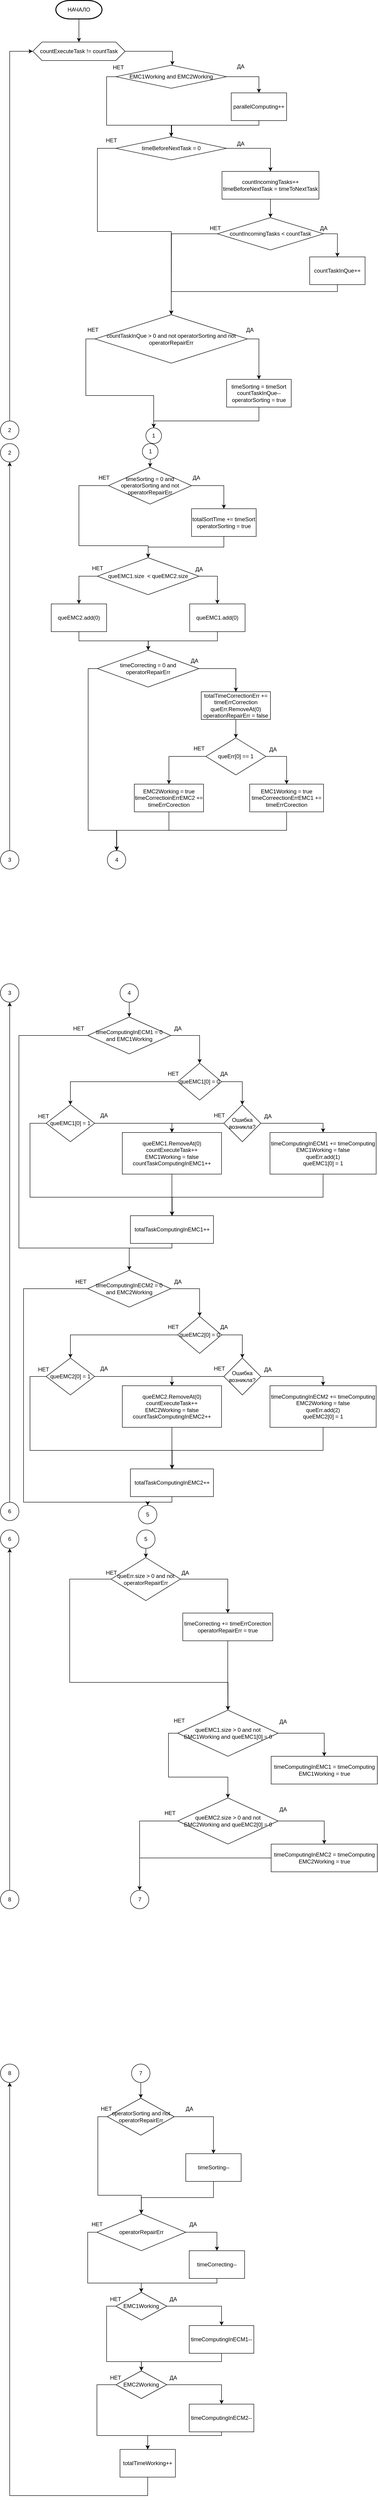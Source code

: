 <mxfile version="21.2.9" type="device">
  <diagram name="Страница 1" id="YZCkm-PhczQphpjOXXyh">
    <mxGraphModel dx="1290" dy="587" grid="1" gridSize="10" guides="1" tooltips="1" connect="1" arrows="1" fold="1" page="1" pageScale="1" pageWidth="827" pageHeight="1169" math="0" shadow="0">
      <root>
        <mxCell id="0" />
        <mxCell id="1" parent="0" />
        <mxCell id="Jdk2kUfR3py_ynIxeqgy-2" style="edgeStyle=orthogonalEdgeStyle;rounded=0;orthogonalLoop=1;jettySize=auto;html=1;" edge="1" parent="1" source="uMIG1rG6O26dob8k_fBw-3" target="Jdk2kUfR3py_ynIxeqgy-1">
          <mxGeometry relative="1" as="geometry" />
        </mxCell>
        <mxCell id="uMIG1rG6O26dob8k_fBw-3" value="НАЧАЛО" style="strokeWidth=2;html=1;shape=mxgraph.flowchart.terminator;whiteSpace=wrap;" parent="1" vertex="1">
          <mxGeometry x="120" y="210" width="100" height="40" as="geometry" />
        </mxCell>
        <mxCell id="Jdk2kUfR3py_ynIxeqgy-5" style="edgeStyle=orthogonalEdgeStyle;rounded=0;orthogonalLoop=1;jettySize=auto;html=1;" edge="1" parent="1" source="Jdk2kUfR3py_ynIxeqgy-1">
          <mxGeometry relative="1" as="geometry">
            <mxPoint x="372.286" y="350" as="targetPoint" />
          </mxGeometry>
        </mxCell>
        <mxCell id="Jdk2kUfR3py_ynIxeqgy-1" value="countExecuteTask != countTask" style="shape=hexagon;perimeter=hexagonPerimeter2;whiteSpace=wrap;html=1;fixedSize=1;" vertex="1" parent="1">
          <mxGeometry x="70" y="300" width="200" height="40" as="geometry" />
        </mxCell>
        <mxCell id="Jdk2kUfR3py_ynIxeqgy-7" style="edgeStyle=orthogonalEdgeStyle;rounded=0;orthogonalLoop=1;jettySize=auto;html=1;entryX=0.5;entryY=0;entryDx=0;entryDy=0;" edge="1" parent="1" source="Jdk2kUfR3py_ynIxeqgy-3" target="Jdk2kUfR3py_ynIxeqgy-6">
          <mxGeometry relative="1" as="geometry" />
        </mxCell>
        <mxCell id="Jdk2kUfR3py_ynIxeqgy-12" style="edgeStyle=orthogonalEdgeStyle;rounded=0;orthogonalLoop=1;jettySize=auto;html=1;exitX=0;exitY=0.5;exitDx=0;exitDy=0;endArrow=none;endFill=0;" edge="1" parent="1" source="Jdk2kUfR3py_ynIxeqgy-3">
          <mxGeometry relative="1" as="geometry">
            <mxPoint x="370" y="500" as="targetPoint" />
            <Array as="points">
              <mxPoint x="230" y="375" />
              <mxPoint x="230" y="480" />
              <mxPoint x="371" y="480" />
              <mxPoint x="371" y="500" />
            </Array>
          </mxGeometry>
        </mxCell>
        <mxCell id="Jdk2kUfR3py_ynIxeqgy-3" value="EMC1Working and EMC2Working" style="rhombus;whiteSpace=wrap;html=1;" vertex="1" parent="1">
          <mxGeometry x="250" y="350" width="240" height="50" as="geometry" />
        </mxCell>
        <mxCell id="Jdk2kUfR3py_ynIxeqgy-11" style="edgeStyle=orthogonalEdgeStyle;rounded=0;orthogonalLoop=1;jettySize=auto;html=1;entryX=0.5;entryY=0;entryDx=0;entryDy=0;exitX=0.5;exitY=1;exitDx=0;exitDy=0;" edge="1" parent="1" source="Jdk2kUfR3py_ynIxeqgy-6" target="Jdk2kUfR3py_ynIxeqgy-10">
          <mxGeometry relative="1" as="geometry">
            <Array as="points">
              <mxPoint x="560" y="480" />
              <mxPoint x="370" y="480" />
            </Array>
          </mxGeometry>
        </mxCell>
        <mxCell id="Jdk2kUfR3py_ynIxeqgy-6" value="parallelComputing++" style="rounded=1;whiteSpace=wrap;html=1;" vertex="1" parent="1">
          <mxGeometry x="500" y="410" width="120" height="60" as="geometry" />
        </mxCell>
        <mxCell id="Jdk2kUfR3py_ynIxeqgy-22" style="edgeStyle=orthogonalEdgeStyle;rounded=0;orthogonalLoop=1;jettySize=auto;html=1;exitX=1;exitY=0.5;exitDx=0;exitDy=0;" edge="1" parent="1" source="Jdk2kUfR3py_ynIxeqgy-8" target="Jdk2kUfR3py_ynIxeqgy-21">
          <mxGeometry relative="1" as="geometry" />
        </mxCell>
        <mxCell id="Jdk2kUfR3py_ynIxeqgy-25" style="edgeStyle=orthogonalEdgeStyle;rounded=0;orthogonalLoop=1;jettySize=auto;html=1;exitX=0;exitY=0.5;exitDx=0;exitDy=0;" edge="1" parent="1" source="Jdk2kUfR3py_ynIxeqgy-8">
          <mxGeometry relative="1" as="geometry">
            <mxPoint x="370" y="890" as="targetPoint" />
          </mxGeometry>
        </mxCell>
        <mxCell id="Jdk2kUfR3py_ynIxeqgy-8" value="countIncomingTasks &amp;lt; countTask" style="rhombus;whiteSpace=wrap;html=1;" vertex="1" parent="1">
          <mxGeometry x="470" y="680" width="230" height="70" as="geometry" />
        </mxCell>
        <mxCell id="Jdk2kUfR3py_ynIxeqgy-13" style="edgeStyle=orthogonalEdgeStyle;rounded=0;orthogonalLoop=1;jettySize=auto;html=1;entryX=0.5;entryY=0;entryDx=0;entryDy=0;exitX=1;exitY=0.5;exitDx=0;exitDy=0;" edge="1" parent="1" source="Jdk2kUfR3py_ynIxeqgy-10" target="Jdk2kUfR3py_ynIxeqgy-16">
          <mxGeometry relative="1" as="geometry">
            <mxPoint x="540" y="580.0" as="targetPoint" />
          </mxGeometry>
        </mxCell>
        <mxCell id="Jdk2kUfR3py_ynIxeqgy-26" style="edgeStyle=orthogonalEdgeStyle;rounded=0;orthogonalLoop=1;jettySize=auto;html=1;exitX=0;exitY=0.5;exitDx=0;exitDy=0;entryX=0.5;entryY=0;entryDx=0;entryDy=0;" edge="1" parent="1" source="Jdk2kUfR3py_ynIxeqgy-10" target="Jdk2kUfR3py_ynIxeqgy-23">
          <mxGeometry relative="1" as="geometry">
            <mxPoint x="220" y="880" as="targetPoint" />
            <Array as="points">
              <mxPoint x="210" y="530" />
              <mxPoint x="210" y="710" />
              <mxPoint x="370" y="710" />
            </Array>
          </mxGeometry>
        </mxCell>
        <mxCell id="Jdk2kUfR3py_ynIxeqgy-10" value="timeBeforeNextTask = 0" style="rhombus;whiteSpace=wrap;html=1;" vertex="1" parent="1">
          <mxGeometry x="250" y="505" width="240" height="50" as="geometry" />
        </mxCell>
        <mxCell id="Jdk2kUfR3py_ynIxeqgy-15" value="parallelComputing++" style="rounded=0;whiteSpace=wrap;html=1;" vertex="1" parent="1">
          <mxGeometry x="500" y="410" width="120" height="60" as="geometry" />
        </mxCell>
        <mxCell id="Jdk2kUfR3py_ynIxeqgy-20" style="edgeStyle=orthogonalEdgeStyle;rounded=0;orthogonalLoop=1;jettySize=auto;html=1;entryX=0.5;entryY=0;entryDx=0;entryDy=0;" edge="1" parent="1" source="Jdk2kUfR3py_ynIxeqgy-16" target="Jdk2kUfR3py_ynIxeqgy-8">
          <mxGeometry relative="1" as="geometry" />
        </mxCell>
        <mxCell id="Jdk2kUfR3py_ynIxeqgy-16" value="countIncomingTasks++&lt;br&gt;timeBeforeNextTask = timeToNextTask" style="rounded=0;whiteSpace=wrap;html=1;" vertex="1" parent="1">
          <mxGeometry x="480" y="580" width="210" height="60" as="geometry" />
        </mxCell>
        <mxCell id="Jdk2kUfR3py_ynIxeqgy-17" value="ДА" style="text;html=1;align=center;verticalAlign=middle;resizable=0;points=[];autosize=1;strokeColor=none;fillColor=none;" vertex="1" parent="1">
          <mxGeometry x="500" y="338" width="40" height="30" as="geometry" />
        </mxCell>
        <mxCell id="Jdk2kUfR3py_ynIxeqgy-18" value="НЕТ" style="text;html=1;align=center;verticalAlign=middle;resizable=0;points=[];autosize=1;strokeColor=none;fillColor=none;" vertex="1" parent="1">
          <mxGeometry x="230" y="340" width="50" height="30" as="geometry" />
        </mxCell>
        <mxCell id="Jdk2kUfR3py_ynIxeqgy-19" value="ДА" style="text;html=1;align=center;verticalAlign=middle;resizable=0;points=[];autosize=1;strokeColor=none;fillColor=none;" vertex="1" parent="1">
          <mxGeometry x="500" y="505" width="40" height="30" as="geometry" />
        </mxCell>
        <mxCell id="Jdk2kUfR3py_ynIxeqgy-24" style="edgeStyle=orthogonalEdgeStyle;rounded=0;orthogonalLoop=1;jettySize=auto;html=1;entryX=0.5;entryY=0;entryDx=0;entryDy=0;exitX=0.5;exitY=1;exitDx=0;exitDy=0;" edge="1" parent="1" source="Jdk2kUfR3py_ynIxeqgy-21" target="Jdk2kUfR3py_ynIxeqgy-23">
          <mxGeometry relative="1" as="geometry">
            <Array as="points">
              <mxPoint x="730" y="840" />
              <mxPoint x="370" y="840" />
            </Array>
          </mxGeometry>
        </mxCell>
        <mxCell id="Jdk2kUfR3py_ynIxeqgy-21" value="countTaskInQue++" style="rounded=0;whiteSpace=wrap;html=1;" vertex="1" parent="1">
          <mxGeometry x="670" y="765" width="120" height="60" as="geometry" />
        </mxCell>
        <mxCell id="Jdk2kUfR3py_ynIxeqgy-31" style="edgeStyle=orthogonalEdgeStyle;rounded=0;orthogonalLoop=1;jettySize=auto;html=1;exitX=1;exitY=0.5;exitDx=0;exitDy=0;entryX=0.5;entryY=0;entryDx=0;entryDy=0;" edge="1" parent="1" source="Jdk2kUfR3py_ynIxeqgy-23" target="Jdk2kUfR3py_ynIxeqgy-30">
          <mxGeometry relative="1" as="geometry" />
        </mxCell>
        <mxCell id="Jdk2kUfR3py_ynIxeqgy-36" style="edgeStyle=orthogonalEdgeStyle;rounded=0;orthogonalLoop=1;jettySize=auto;html=1;exitX=0;exitY=0.5;exitDx=0;exitDy=0;entryX=0.5;entryY=0;entryDx=0;entryDy=0;" edge="1" parent="1" source="Jdk2kUfR3py_ynIxeqgy-23" target="Jdk2kUfR3py_ynIxeqgy-178">
          <mxGeometry relative="1" as="geometry" />
        </mxCell>
        <mxCell id="Jdk2kUfR3py_ynIxeqgy-23" value="&lt;font style=&quot;font-size: 12px;&quot;&gt;countTaskInQue &amp;gt; 0 and not operatorSorting and not operatorRepairErr&lt;/font&gt;" style="rhombus;whiteSpace=wrap;html=1;" vertex="1" parent="1">
          <mxGeometry x="205" y="890" width="330" height="105" as="geometry" />
        </mxCell>
        <mxCell id="Jdk2kUfR3py_ynIxeqgy-27" value="ДА" style="text;html=1;align=center;verticalAlign=middle;resizable=0;points=[];autosize=1;strokeColor=none;fillColor=none;" vertex="1" parent="1">
          <mxGeometry x="680" y="688" width="40" height="30" as="geometry" />
        </mxCell>
        <mxCell id="Jdk2kUfR3py_ynIxeqgy-28" value="НЕТ" style="text;html=1;align=center;verticalAlign=middle;resizable=0;points=[];autosize=1;strokeColor=none;fillColor=none;" vertex="1" parent="1">
          <mxGeometry x="440" y="688" width="50" height="30" as="geometry" />
        </mxCell>
        <mxCell id="Jdk2kUfR3py_ynIxeqgy-29" value="НЕТ" style="text;html=1;align=center;verticalAlign=middle;resizable=0;points=[];autosize=1;strokeColor=none;fillColor=none;" vertex="1" parent="1">
          <mxGeometry x="215" y="498" width="50" height="30" as="geometry" />
        </mxCell>
        <mxCell id="Jdk2kUfR3py_ynIxeqgy-35" style="edgeStyle=orthogonalEdgeStyle;rounded=0;orthogonalLoop=1;jettySize=auto;html=1;exitX=0.5;exitY=1;exitDx=0;exitDy=0;entryX=0.5;entryY=0;entryDx=0;entryDy=0;" edge="1" parent="1" source="Jdk2kUfR3py_ynIxeqgy-30" target="Jdk2kUfR3py_ynIxeqgy-178">
          <mxGeometry relative="1" as="geometry">
            <Array as="points">
              <mxPoint x="560" y="1120" />
              <mxPoint x="332" y="1120" />
            </Array>
          </mxGeometry>
        </mxCell>
        <mxCell id="Jdk2kUfR3py_ynIxeqgy-30" value="timeSorting = timeSort&lt;br&gt;countTaskInQue--&lt;br&gt;operatorSorting = true" style="rounded=0;whiteSpace=wrap;html=1;" vertex="1" parent="1">
          <mxGeometry x="490" y="1030" width="140" height="60" as="geometry" />
        </mxCell>
        <mxCell id="Jdk2kUfR3py_ynIxeqgy-32" value="ДА" style="text;html=1;align=center;verticalAlign=middle;resizable=0;points=[];autosize=1;strokeColor=none;fillColor=none;" vertex="1" parent="1">
          <mxGeometry x="520" y="908" width="40" height="30" as="geometry" />
        </mxCell>
        <mxCell id="Jdk2kUfR3py_ynIxeqgy-33" value="НЕТ" style="text;html=1;align=center;verticalAlign=middle;resizable=0;points=[];autosize=1;strokeColor=none;fillColor=none;" vertex="1" parent="1">
          <mxGeometry x="175" y="908" width="50" height="30" as="geometry" />
        </mxCell>
        <mxCell id="Jdk2kUfR3py_ynIxeqgy-38" style="edgeStyle=orthogonalEdgeStyle;rounded=0;orthogonalLoop=1;jettySize=auto;html=1;exitX=1;exitY=0.5;exitDx=0;exitDy=0;" edge="1" parent="1" source="Jdk2kUfR3py_ynIxeqgy-34" target="Jdk2kUfR3py_ynIxeqgy-37">
          <mxGeometry relative="1" as="geometry" />
        </mxCell>
        <mxCell id="Jdk2kUfR3py_ynIxeqgy-41" style="edgeStyle=orthogonalEdgeStyle;rounded=0;orthogonalLoop=1;jettySize=auto;html=1;exitX=0;exitY=0.5;exitDx=0;exitDy=0;entryX=0.5;entryY=0;entryDx=0;entryDy=0;" edge="1" parent="1" source="Jdk2kUfR3py_ynIxeqgy-34" target="Jdk2kUfR3py_ynIxeqgy-39">
          <mxGeometry relative="1" as="geometry">
            <Array as="points">
              <mxPoint x="170" y="1260" />
              <mxPoint x="170" y="1390" />
              <mxPoint x="320" y="1390" />
            </Array>
          </mxGeometry>
        </mxCell>
        <mxCell id="Jdk2kUfR3py_ynIxeqgy-34" value="timeSorting = 0 and operatorSorting and not operatorRepairErr" style="rhombus;whiteSpace=wrap;html=1;" vertex="1" parent="1">
          <mxGeometry x="234" y="1220" width="180" height="80" as="geometry" />
        </mxCell>
        <mxCell id="Jdk2kUfR3py_ynIxeqgy-40" style="edgeStyle=orthogonalEdgeStyle;rounded=0;orthogonalLoop=1;jettySize=auto;html=1;" edge="1" parent="1" source="Jdk2kUfR3py_ynIxeqgy-37" target="Jdk2kUfR3py_ynIxeqgy-39">
          <mxGeometry relative="1" as="geometry" />
        </mxCell>
        <mxCell id="Jdk2kUfR3py_ynIxeqgy-37" value="totalSortTime += timeSort&lt;br&gt;operatorSorting = true" style="rounded=0;whiteSpace=wrap;html=1;" vertex="1" parent="1">
          <mxGeometry x="414" y="1310" width="140" height="60" as="geometry" />
        </mxCell>
        <mxCell id="Jdk2kUfR3py_ynIxeqgy-46" style="edgeStyle=orthogonalEdgeStyle;rounded=0;orthogonalLoop=1;jettySize=auto;html=1;exitX=0;exitY=0.5;exitDx=0;exitDy=0;entryX=0.5;entryY=0;entryDx=0;entryDy=0;" edge="1" parent="1" source="Jdk2kUfR3py_ynIxeqgy-39" target="Jdk2kUfR3py_ynIxeqgy-45">
          <mxGeometry relative="1" as="geometry" />
        </mxCell>
        <mxCell id="Jdk2kUfR3py_ynIxeqgy-47" style="edgeStyle=orthogonalEdgeStyle;rounded=0;orthogonalLoop=1;jettySize=auto;html=1;exitX=1;exitY=0.5;exitDx=0;exitDy=0;entryX=0.5;entryY=0;entryDx=0;entryDy=0;" edge="1" parent="1" source="Jdk2kUfR3py_ynIxeqgy-39" target="Jdk2kUfR3py_ynIxeqgy-44">
          <mxGeometry relative="1" as="geometry" />
        </mxCell>
        <mxCell id="Jdk2kUfR3py_ynIxeqgy-39" value="queEMC1.size&amp;nbsp; &amp;lt; queEMC2.size" style="rhombus;whiteSpace=wrap;html=1;" vertex="1" parent="1">
          <mxGeometry x="210" y="1416" width="220" height="80" as="geometry" />
        </mxCell>
        <mxCell id="Jdk2kUfR3py_ynIxeqgy-42" value="НЕТ" style="text;html=1;align=center;verticalAlign=middle;resizable=0;points=[];autosize=1;strokeColor=none;fillColor=none;" vertex="1" parent="1">
          <mxGeometry x="199" y="1228" width="50" height="30" as="geometry" />
        </mxCell>
        <mxCell id="Jdk2kUfR3py_ynIxeqgy-43" value="ДА" style="text;html=1;align=center;verticalAlign=middle;resizable=0;points=[];autosize=1;strokeColor=none;fillColor=none;" vertex="1" parent="1">
          <mxGeometry x="404" y="1228" width="40" height="30" as="geometry" />
        </mxCell>
        <mxCell id="Jdk2kUfR3py_ynIxeqgy-51" style="edgeStyle=orthogonalEdgeStyle;rounded=0;orthogonalLoop=1;jettySize=auto;html=1;exitX=0.5;exitY=1;exitDx=0;exitDy=0;entryX=0.5;entryY=0;entryDx=0;entryDy=0;" edge="1" parent="1" source="Jdk2kUfR3py_ynIxeqgy-44" target="Jdk2kUfR3py_ynIxeqgy-50">
          <mxGeometry relative="1" as="geometry" />
        </mxCell>
        <mxCell id="Jdk2kUfR3py_ynIxeqgy-44" value="queEMC1.add(0)" style="rounded=0;whiteSpace=wrap;html=1;" vertex="1" parent="1">
          <mxGeometry x="410" y="1516" width="120" height="60" as="geometry" />
        </mxCell>
        <mxCell id="Jdk2kUfR3py_ynIxeqgy-52" style="edgeStyle=orthogonalEdgeStyle;rounded=0;orthogonalLoop=1;jettySize=auto;html=1;exitX=0.5;exitY=1;exitDx=0;exitDy=0;" edge="1" parent="1" source="Jdk2kUfR3py_ynIxeqgy-45">
          <mxGeometry relative="1" as="geometry">
            <mxPoint x="320" y="1616" as="targetPoint" />
          </mxGeometry>
        </mxCell>
        <mxCell id="Jdk2kUfR3py_ynIxeqgy-45" value="queEMC2.add(0)" style="rounded=0;whiteSpace=wrap;html=1;" vertex="1" parent="1">
          <mxGeometry x="110" y="1516" width="120" height="60" as="geometry" />
        </mxCell>
        <mxCell id="Jdk2kUfR3py_ynIxeqgy-48" value="ДА" style="text;html=1;align=center;verticalAlign=middle;resizable=0;points=[];autosize=1;strokeColor=none;fillColor=none;" vertex="1" parent="1">
          <mxGeometry x="410" y="1426" width="40" height="30" as="geometry" />
        </mxCell>
        <mxCell id="Jdk2kUfR3py_ynIxeqgy-49" value="НЕТ" style="text;html=1;align=center;verticalAlign=middle;resizable=0;points=[];autosize=1;strokeColor=none;fillColor=none;" vertex="1" parent="1">
          <mxGeometry x="185" y="1424" width="50" height="30" as="geometry" />
        </mxCell>
        <mxCell id="Jdk2kUfR3py_ynIxeqgy-54" style="edgeStyle=orthogonalEdgeStyle;rounded=0;orthogonalLoop=1;jettySize=auto;html=1;entryX=0.5;entryY=0;entryDx=0;entryDy=0;" edge="1" parent="1" source="Jdk2kUfR3py_ynIxeqgy-50" target="Jdk2kUfR3py_ynIxeqgy-53">
          <mxGeometry relative="1" as="geometry" />
        </mxCell>
        <mxCell id="Jdk2kUfR3py_ynIxeqgy-66" style="edgeStyle=orthogonalEdgeStyle;rounded=0;orthogonalLoop=1;jettySize=auto;html=1;entryX=0.5;entryY=0;entryDx=0;entryDy=0;exitX=0;exitY=0.5;exitDx=0;exitDy=0;" edge="1" parent="1" source="Jdk2kUfR3py_ynIxeqgy-50" target="Jdk2kUfR3py_ynIxeqgy-192">
          <mxGeometry relative="1" as="geometry">
            <Array as="points">
              <mxPoint x="190" y="1656" />
              <mxPoint x="190" y="2006" />
              <mxPoint x="252" y="2006" />
              <mxPoint x="252" y="2050" />
            </Array>
          </mxGeometry>
        </mxCell>
        <mxCell id="Jdk2kUfR3py_ynIxeqgy-50" value="timeCorrecting = 0 and operatorRepairErr" style="rhombus;whiteSpace=wrap;html=1;" vertex="1" parent="1">
          <mxGeometry x="210" y="1616" width="220" height="80" as="geometry" />
        </mxCell>
        <mxCell id="Jdk2kUfR3py_ynIxeqgy-56" style="edgeStyle=orthogonalEdgeStyle;rounded=0;orthogonalLoop=1;jettySize=auto;html=1;entryX=0.5;entryY=0;entryDx=0;entryDy=0;" edge="1" parent="1" source="Jdk2kUfR3py_ynIxeqgy-53" target="Jdk2kUfR3py_ynIxeqgy-55">
          <mxGeometry relative="1" as="geometry" />
        </mxCell>
        <mxCell id="Jdk2kUfR3py_ynIxeqgy-53" value="totalTimeCorrectionErr += timeErrCorrection&lt;br&gt;queErr.RemoveAt(0)&lt;br&gt;operationRepairErr = false" style="rounded=0;whiteSpace=wrap;html=1;" vertex="1" parent="1">
          <mxGeometry x="435" y="1706" width="150" height="60" as="geometry" />
        </mxCell>
        <mxCell id="Jdk2kUfR3py_ynIxeqgy-58" style="edgeStyle=orthogonalEdgeStyle;rounded=0;orthogonalLoop=1;jettySize=auto;html=1;exitX=1;exitY=0.5;exitDx=0;exitDy=0;entryX=0.5;entryY=0;entryDx=0;entryDy=0;" edge="1" parent="1" source="Jdk2kUfR3py_ynIxeqgy-55" target="Jdk2kUfR3py_ynIxeqgy-57">
          <mxGeometry relative="1" as="geometry" />
        </mxCell>
        <mxCell id="Jdk2kUfR3py_ynIxeqgy-63" style="edgeStyle=orthogonalEdgeStyle;rounded=0;orthogonalLoop=1;jettySize=auto;html=1;entryX=0.5;entryY=0;entryDx=0;entryDy=0;" edge="1" parent="1" source="Jdk2kUfR3py_ynIxeqgy-55" target="Jdk2kUfR3py_ynIxeqgy-62">
          <mxGeometry relative="1" as="geometry" />
        </mxCell>
        <mxCell id="Jdk2kUfR3py_ynIxeqgy-55" value="queErr[0] == 1" style="rhombus;whiteSpace=wrap;html=1;" vertex="1" parent="1">
          <mxGeometry x="445" y="1806" width="130" height="80" as="geometry" />
        </mxCell>
        <mxCell id="Jdk2kUfR3py_ynIxeqgy-69" style="edgeStyle=orthogonalEdgeStyle;rounded=0;orthogonalLoop=1;jettySize=auto;html=1;entryX=0.5;entryY=0;entryDx=0;entryDy=0;" edge="1" parent="1" source="Jdk2kUfR3py_ynIxeqgy-57" target="Jdk2kUfR3py_ynIxeqgy-192">
          <mxGeometry relative="1" as="geometry">
            <Array as="points">
              <mxPoint x="620" y="2006" />
              <mxPoint x="252" y="2006" />
              <mxPoint x="252" y="2050" />
            </Array>
          </mxGeometry>
        </mxCell>
        <mxCell id="Jdk2kUfR3py_ynIxeqgy-57" value="EMC1Working = true&lt;br&gt;timeCorreectionErrEMC1 += timeErrCorection" style="rounded=0;whiteSpace=wrap;html=1;" vertex="1" parent="1">
          <mxGeometry x="540" y="1906" width="160" height="60" as="geometry" />
        </mxCell>
        <mxCell id="Jdk2kUfR3py_ynIxeqgy-59" value="ДА" style="text;html=1;align=center;verticalAlign=middle;resizable=0;points=[];autosize=1;strokeColor=none;fillColor=none;" vertex="1" parent="1">
          <mxGeometry x="400" y="1624" width="40" height="30" as="geometry" />
        </mxCell>
        <mxCell id="Jdk2kUfR3py_ynIxeqgy-61" value="ДА" style="text;html=1;align=center;verticalAlign=middle;resizable=0;points=[];autosize=1;strokeColor=none;fillColor=none;" vertex="1" parent="1">
          <mxGeometry x="570" y="1816" width="40" height="30" as="geometry" />
        </mxCell>
        <mxCell id="Jdk2kUfR3py_ynIxeqgy-68" style="edgeStyle=orthogonalEdgeStyle;rounded=0;orthogonalLoop=1;jettySize=auto;html=1;entryX=0.5;entryY=0;entryDx=0;entryDy=0;" edge="1" parent="1" source="Jdk2kUfR3py_ynIxeqgy-62" target="Jdk2kUfR3py_ynIxeqgy-192">
          <mxGeometry relative="1" as="geometry">
            <Array as="points">
              <mxPoint x="365" y="2006" />
              <mxPoint x="252" y="2006" />
            </Array>
          </mxGeometry>
        </mxCell>
        <mxCell id="Jdk2kUfR3py_ynIxeqgy-62" value="EMC2Working = true&lt;br&gt;timeCorrectioinErrEMC2 += timeErrCorection" style="rounded=0;whiteSpace=wrap;html=1;" vertex="1" parent="1">
          <mxGeometry x="290" y="1906" width="150" height="60" as="geometry" />
        </mxCell>
        <mxCell id="Jdk2kUfR3py_ynIxeqgy-64" value="НЕТ" style="text;html=1;align=center;verticalAlign=middle;resizable=0;points=[];autosize=1;strokeColor=none;fillColor=none;" vertex="1" parent="1">
          <mxGeometry x="405" y="1814" width="50" height="30" as="geometry" />
        </mxCell>
        <mxCell id="Jdk2kUfR3py_ynIxeqgy-72" style="edgeStyle=orthogonalEdgeStyle;rounded=0;orthogonalLoop=1;jettySize=auto;html=1;entryX=0.5;entryY=0;entryDx=0;entryDy=0;" edge="1" parent="1" source="Jdk2kUfR3py_ynIxeqgy-65" target="Jdk2kUfR3py_ynIxeqgy-71">
          <mxGeometry relative="1" as="geometry" />
        </mxCell>
        <mxCell id="Jdk2kUfR3py_ynIxeqgy-120" style="edgeStyle=orthogonalEdgeStyle;rounded=0;orthogonalLoop=1;jettySize=auto;html=1;entryX=0.5;entryY=0;entryDx=0;entryDy=0;" edge="1" parent="1" source="Jdk2kUfR3py_ynIxeqgy-65" target="Jdk2kUfR3py_ynIxeqgy-97">
          <mxGeometry relative="1" as="geometry">
            <mxPoint x="104" y="2990" as="targetPoint" />
            <Array as="points">
              <mxPoint x="40" y="2450" />
              <mxPoint x="40" y="2910" />
              <mxPoint x="279" y="2910" />
            </Array>
          </mxGeometry>
        </mxCell>
        <mxCell id="Jdk2kUfR3py_ynIxeqgy-65" value="timeComputingInECM1 = 0 &lt;br&gt;and EMC1Working" style="rhombus;whiteSpace=wrap;html=1;" vertex="1" parent="1">
          <mxGeometry x="189" y="2410" width="180" height="80" as="geometry" />
        </mxCell>
        <mxCell id="Jdk2kUfR3py_ynIxeqgy-91" style="edgeStyle=orthogonalEdgeStyle;rounded=0;orthogonalLoop=1;jettySize=auto;html=1;entryX=0.5;entryY=0;entryDx=0;entryDy=0;" edge="1" parent="1" source="Jdk2kUfR3py_ynIxeqgy-70" target="Jdk2kUfR3py_ynIxeqgy-90">
          <mxGeometry relative="1" as="geometry">
            <Array as="points">
              <mxPoint x="699" y="2800" />
              <mxPoint x="372" y="2800" />
            </Array>
          </mxGeometry>
        </mxCell>
        <mxCell id="Jdk2kUfR3py_ynIxeqgy-70" value="timeComputingInECM1 += timeComputing&lt;br&gt;EMC1Working = false&lt;br&gt;queErr.add(1)&lt;br&gt;queEMC1[0] = 1" style="rounded=0;whiteSpace=wrap;html=1;" vertex="1" parent="1">
          <mxGeometry x="584" y="2660" width="230" height="90" as="geometry" />
        </mxCell>
        <mxCell id="Jdk2kUfR3py_ynIxeqgy-74" style="edgeStyle=orthogonalEdgeStyle;rounded=0;orthogonalLoop=1;jettySize=auto;html=1;entryX=0.5;entryY=0;entryDx=0;entryDy=0;" edge="1" parent="1" source="Jdk2kUfR3py_ynIxeqgy-71" target="Jdk2kUfR3py_ynIxeqgy-73">
          <mxGeometry relative="1" as="geometry" />
        </mxCell>
        <mxCell id="Jdk2kUfR3py_ynIxeqgy-85" style="edgeStyle=orthogonalEdgeStyle;rounded=0;orthogonalLoop=1;jettySize=auto;html=1;entryX=0.5;entryY=0;entryDx=0;entryDy=0;" edge="1" parent="1" source="Jdk2kUfR3py_ynIxeqgy-71" target="Jdk2kUfR3py_ynIxeqgy-81">
          <mxGeometry relative="1" as="geometry" />
        </mxCell>
        <mxCell id="Jdk2kUfR3py_ynIxeqgy-71" value="queEMC1[0] = 0" style="rhombus;whiteSpace=wrap;html=1;" vertex="1" parent="1">
          <mxGeometry x="384" y="2510" width="95" height="80" as="geometry" />
        </mxCell>
        <mxCell id="Jdk2kUfR3py_ynIxeqgy-77" style="edgeStyle=orthogonalEdgeStyle;rounded=0;orthogonalLoop=1;jettySize=auto;html=1;entryX=0.5;entryY=0;entryDx=0;entryDy=0;" edge="1" parent="1" source="Jdk2kUfR3py_ynIxeqgy-73" target="Jdk2kUfR3py_ynIxeqgy-70">
          <mxGeometry relative="1" as="geometry" />
        </mxCell>
        <mxCell id="Jdk2kUfR3py_ynIxeqgy-80" style="edgeStyle=orthogonalEdgeStyle;rounded=0;orthogonalLoop=1;jettySize=auto;html=1;entryX=0.5;entryY=0;entryDx=0;entryDy=0;" edge="1" parent="1" source="Jdk2kUfR3py_ynIxeqgy-73" target="Jdk2kUfR3py_ynIxeqgy-79">
          <mxGeometry relative="1" as="geometry" />
        </mxCell>
        <mxCell id="Jdk2kUfR3py_ynIxeqgy-73" value="Ошибка возникла?" style="rhombus;whiteSpace=wrap;html=1;" vertex="1" parent="1">
          <mxGeometry x="484" y="2600" width="80" height="80" as="geometry" />
        </mxCell>
        <mxCell id="Jdk2kUfR3py_ynIxeqgy-75" value="ДА" style="text;html=1;align=center;verticalAlign=middle;resizable=0;points=[];autosize=1;strokeColor=none;fillColor=none;" vertex="1" parent="1">
          <mxGeometry x="464" y="2518" width="40" height="30" as="geometry" />
        </mxCell>
        <mxCell id="Jdk2kUfR3py_ynIxeqgy-76" value="ДА" style="text;html=1;align=center;verticalAlign=middle;resizable=0;points=[];autosize=1;strokeColor=none;fillColor=none;" vertex="1" parent="1">
          <mxGeometry x="364" y="2420" width="40" height="30" as="geometry" />
        </mxCell>
        <mxCell id="Jdk2kUfR3py_ynIxeqgy-78" value="ДА" style="text;html=1;align=center;verticalAlign=middle;resizable=0;points=[];autosize=1;strokeColor=none;fillColor=none;" vertex="1" parent="1">
          <mxGeometry x="559" y="2610" width="40" height="30" as="geometry" />
        </mxCell>
        <mxCell id="Jdk2kUfR3py_ynIxeqgy-93" style="edgeStyle=orthogonalEdgeStyle;rounded=0;orthogonalLoop=1;jettySize=auto;html=1;entryX=0.5;entryY=0;entryDx=0;entryDy=0;" edge="1" parent="1" source="Jdk2kUfR3py_ynIxeqgy-79" target="Jdk2kUfR3py_ynIxeqgy-90">
          <mxGeometry relative="1" as="geometry" />
        </mxCell>
        <mxCell id="Jdk2kUfR3py_ynIxeqgy-79" value="queEMC1.RemoveAt(0)&lt;br&gt;countExecuteTask++&lt;br&gt;EMC1Working = false&lt;br&gt;countTaskComputingInEMC1++" style="rounded=0;whiteSpace=wrap;html=1;" vertex="1" parent="1">
          <mxGeometry x="264" y="2660" width="215" height="90" as="geometry" />
        </mxCell>
        <mxCell id="Jdk2kUfR3py_ynIxeqgy-86" style="edgeStyle=orthogonalEdgeStyle;rounded=0;orthogonalLoop=1;jettySize=auto;html=1;entryX=0.5;entryY=0;entryDx=0;entryDy=0;" edge="1" parent="1" source="Jdk2kUfR3py_ynIxeqgy-81" target="Jdk2kUfR3py_ynIxeqgy-79">
          <mxGeometry relative="1" as="geometry" />
        </mxCell>
        <mxCell id="Jdk2kUfR3py_ynIxeqgy-94" style="edgeStyle=orthogonalEdgeStyle;rounded=0;orthogonalLoop=1;jettySize=auto;html=1;" edge="1" parent="1" source="Jdk2kUfR3py_ynIxeqgy-81" target="Jdk2kUfR3py_ynIxeqgy-90">
          <mxGeometry relative="1" as="geometry">
            <Array as="points">
              <mxPoint x="64" y="2640" />
              <mxPoint x="64" y="2800" />
              <mxPoint x="372" y="2800" />
            </Array>
          </mxGeometry>
        </mxCell>
        <mxCell id="Jdk2kUfR3py_ynIxeqgy-81" value="queEMC1[0] = 1" style="rhombus;whiteSpace=wrap;html=1;" vertex="1" parent="1">
          <mxGeometry x="99" y="2600" width="105" height="80" as="geometry" />
        </mxCell>
        <mxCell id="Jdk2kUfR3py_ynIxeqgy-84" value="НЕТ" style="text;html=1;align=center;verticalAlign=middle;resizable=0;points=[];autosize=1;strokeColor=none;fillColor=none;" vertex="1" parent="1">
          <mxGeometry x="144" y="2420" width="50" height="30" as="geometry" />
        </mxCell>
        <mxCell id="Jdk2kUfR3py_ynIxeqgy-87" value="ДА" style="text;html=1;align=center;verticalAlign=middle;resizable=0;points=[];autosize=1;strokeColor=none;fillColor=none;" vertex="1" parent="1">
          <mxGeometry x="204" y="2608" width="40" height="30" as="geometry" />
        </mxCell>
        <mxCell id="Jdk2kUfR3py_ynIxeqgy-88" value="НЕТ" style="text;html=1;align=center;verticalAlign=middle;resizable=0;points=[];autosize=1;strokeColor=none;fillColor=none;" vertex="1" parent="1">
          <mxGeometry x="349" y="2518" width="50" height="30" as="geometry" />
        </mxCell>
        <mxCell id="Jdk2kUfR3py_ynIxeqgy-89" value="НЕТ" style="text;html=1;align=center;verticalAlign=middle;resizable=0;points=[];autosize=1;strokeColor=none;fillColor=none;" vertex="1" parent="1">
          <mxGeometry x="449" y="2608" width="50" height="30" as="geometry" />
        </mxCell>
        <mxCell id="Jdk2kUfR3py_ynIxeqgy-121" style="edgeStyle=orthogonalEdgeStyle;rounded=0;orthogonalLoop=1;jettySize=auto;html=1;entryX=0.5;entryY=0;entryDx=0;entryDy=0;" edge="1" parent="1" source="Jdk2kUfR3py_ynIxeqgy-90" target="Jdk2kUfR3py_ynIxeqgy-97">
          <mxGeometry relative="1" as="geometry">
            <Array as="points">
              <mxPoint x="371" y="2910" />
              <mxPoint x="279" y="2910" />
            </Array>
          </mxGeometry>
        </mxCell>
        <mxCell id="Jdk2kUfR3py_ynIxeqgy-90" value="totalTaskComputingInEMC1++" style="rounded=0;whiteSpace=wrap;html=1;" vertex="1" parent="1">
          <mxGeometry x="281.5" y="2840" width="180" height="60" as="geometry" />
        </mxCell>
        <mxCell id="Jdk2kUfR3py_ynIxeqgy-95" value="НЕТ" style="text;html=1;align=center;verticalAlign=middle;resizable=0;points=[];autosize=1;strokeColor=none;fillColor=none;" vertex="1" parent="1">
          <mxGeometry x="68" y="2610" width="50" height="30" as="geometry" />
        </mxCell>
        <mxCell id="Jdk2kUfR3py_ynIxeqgy-96" style="edgeStyle=orthogonalEdgeStyle;rounded=0;orthogonalLoop=1;jettySize=auto;html=1;entryX=0.5;entryY=0;entryDx=0;entryDy=0;" edge="1" parent="1" source="Jdk2kUfR3py_ynIxeqgy-97" target="Jdk2kUfR3py_ynIxeqgy-102">
          <mxGeometry relative="1" as="geometry" />
        </mxCell>
        <mxCell id="Jdk2kUfR3py_ynIxeqgy-127" style="edgeStyle=orthogonalEdgeStyle;rounded=0;orthogonalLoop=1;jettySize=auto;html=1;exitX=0;exitY=0.5;exitDx=0;exitDy=0;" edge="1" parent="1" source="Jdk2kUfR3py_ynIxeqgy-97" target="Jdk2kUfR3py_ynIxeqgy-196">
          <mxGeometry relative="1" as="geometry">
            <Array as="points">
              <mxPoint x="50" y="2998" />
              <mxPoint x="50" y="3460" />
              <mxPoint x="319" y="3460" />
            </Array>
          </mxGeometry>
        </mxCell>
        <mxCell id="Jdk2kUfR3py_ynIxeqgy-97" value="timeComputingInECM2 = 0 &lt;br&gt;and EMC2Working" style="rhombus;whiteSpace=wrap;html=1;" vertex="1" parent="1">
          <mxGeometry x="189" y="2958" width="180" height="80" as="geometry" />
        </mxCell>
        <mxCell id="Jdk2kUfR3py_ynIxeqgy-98" style="edgeStyle=orthogonalEdgeStyle;rounded=0;orthogonalLoop=1;jettySize=auto;html=1;entryX=0.5;entryY=0;entryDx=0;entryDy=0;" edge="1" parent="1" source="Jdk2kUfR3py_ynIxeqgy-99" target="Jdk2kUfR3py_ynIxeqgy-118">
          <mxGeometry relative="1" as="geometry">
            <Array as="points">
              <mxPoint x="699" y="3348" />
              <mxPoint x="372" y="3348" />
            </Array>
          </mxGeometry>
        </mxCell>
        <mxCell id="Jdk2kUfR3py_ynIxeqgy-99" value="timeComputingInECM2 += timeComputing&lt;br&gt;EMC2Working = false&lt;br&gt;queErr.add(2)&lt;br&gt;queEMC2[0] = 1" style="rounded=0;whiteSpace=wrap;html=1;" vertex="1" parent="1">
          <mxGeometry x="584" y="3208" width="230" height="90" as="geometry" />
        </mxCell>
        <mxCell id="Jdk2kUfR3py_ynIxeqgy-100" style="edgeStyle=orthogonalEdgeStyle;rounded=0;orthogonalLoop=1;jettySize=auto;html=1;entryX=0.5;entryY=0;entryDx=0;entryDy=0;" edge="1" parent="1" source="Jdk2kUfR3py_ynIxeqgy-102" target="Jdk2kUfR3py_ynIxeqgy-105">
          <mxGeometry relative="1" as="geometry" />
        </mxCell>
        <mxCell id="Jdk2kUfR3py_ynIxeqgy-101" style="edgeStyle=orthogonalEdgeStyle;rounded=0;orthogonalLoop=1;jettySize=auto;html=1;entryX=0.5;entryY=0;entryDx=0;entryDy=0;" edge="1" parent="1" source="Jdk2kUfR3py_ynIxeqgy-102" target="Jdk2kUfR3py_ynIxeqgy-113">
          <mxGeometry relative="1" as="geometry" />
        </mxCell>
        <mxCell id="Jdk2kUfR3py_ynIxeqgy-102" value="queEMC2[0] = 0" style="rhombus;whiteSpace=wrap;html=1;" vertex="1" parent="1">
          <mxGeometry x="384" y="3058" width="95" height="80" as="geometry" />
        </mxCell>
        <mxCell id="Jdk2kUfR3py_ynIxeqgy-103" style="edgeStyle=orthogonalEdgeStyle;rounded=0;orthogonalLoop=1;jettySize=auto;html=1;entryX=0.5;entryY=0;entryDx=0;entryDy=0;" edge="1" parent="1" source="Jdk2kUfR3py_ynIxeqgy-105" target="Jdk2kUfR3py_ynIxeqgy-99">
          <mxGeometry relative="1" as="geometry" />
        </mxCell>
        <mxCell id="Jdk2kUfR3py_ynIxeqgy-104" style="edgeStyle=orthogonalEdgeStyle;rounded=0;orthogonalLoop=1;jettySize=auto;html=1;entryX=0.5;entryY=0;entryDx=0;entryDy=0;" edge="1" parent="1" source="Jdk2kUfR3py_ynIxeqgy-105" target="Jdk2kUfR3py_ynIxeqgy-110">
          <mxGeometry relative="1" as="geometry" />
        </mxCell>
        <mxCell id="Jdk2kUfR3py_ynIxeqgy-105" value="Ошибка возникла?" style="rhombus;whiteSpace=wrap;html=1;" vertex="1" parent="1">
          <mxGeometry x="484" y="3148" width="80" height="80" as="geometry" />
        </mxCell>
        <mxCell id="Jdk2kUfR3py_ynIxeqgy-106" value="ДА" style="text;html=1;align=center;verticalAlign=middle;resizable=0;points=[];autosize=1;strokeColor=none;fillColor=none;" vertex="1" parent="1">
          <mxGeometry x="464" y="3066" width="40" height="30" as="geometry" />
        </mxCell>
        <mxCell id="Jdk2kUfR3py_ynIxeqgy-107" value="ДА" style="text;html=1;align=center;verticalAlign=middle;resizable=0;points=[];autosize=1;strokeColor=none;fillColor=none;" vertex="1" parent="1">
          <mxGeometry x="364" y="2968" width="40" height="30" as="geometry" />
        </mxCell>
        <mxCell id="Jdk2kUfR3py_ynIxeqgy-108" value="ДА" style="text;html=1;align=center;verticalAlign=middle;resizable=0;points=[];autosize=1;strokeColor=none;fillColor=none;" vertex="1" parent="1">
          <mxGeometry x="559" y="3158" width="40" height="30" as="geometry" />
        </mxCell>
        <mxCell id="Jdk2kUfR3py_ynIxeqgy-109" style="edgeStyle=orthogonalEdgeStyle;rounded=0;orthogonalLoop=1;jettySize=auto;html=1;entryX=0.5;entryY=0;entryDx=0;entryDy=0;" edge="1" parent="1" source="Jdk2kUfR3py_ynIxeqgy-110" target="Jdk2kUfR3py_ynIxeqgy-118">
          <mxGeometry relative="1" as="geometry" />
        </mxCell>
        <mxCell id="Jdk2kUfR3py_ynIxeqgy-110" value="queEMC2.RemoveAt(0)&lt;br&gt;countExecuteTask++&lt;br&gt;EMC2Working = false&lt;br&gt;countTaskComputingInEMC2++" style="rounded=0;whiteSpace=wrap;html=1;" vertex="1" parent="1">
          <mxGeometry x="264" y="3208" width="215" height="90" as="geometry" />
        </mxCell>
        <mxCell id="Jdk2kUfR3py_ynIxeqgy-111" style="edgeStyle=orthogonalEdgeStyle;rounded=0;orthogonalLoop=1;jettySize=auto;html=1;entryX=0.5;entryY=0;entryDx=0;entryDy=0;" edge="1" parent="1" source="Jdk2kUfR3py_ynIxeqgy-113" target="Jdk2kUfR3py_ynIxeqgy-110">
          <mxGeometry relative="1" as="geometry" />
        </mxCell>
        <mxCell id="Jdk2kUfR3py_ynIxeqgy-112" style="edgeStyle=orthogonalEdgeStyle;rounded=0;orthogonalLoop=1;jettySize=auto;html=1;" edge="1" parent="1" source="Jdk2kUfR3py_ynIxeqgy-113" target="Jdk2kUfR3py_ynIxeqgy-118">
          <mxGeometry relative="1" as="geometry">
            <Array as="points">
              <mxPoint x="64" y="3188" />
              <mxPoint x="64" y="3348" />
              <mxPoint x="372" y="3348" />
            </Array>
          </mxGeometry>
        </mxCell>
        <mxCell id="Jdk2kUfR3py_ynIxeqgy-113" value="queEMC2[0] = 1" style="rhombus;whiteSpace=wrap;html=1;" vertex="1" parent="1">
          <mxGeometry x="99" y="3148" width="105" height="80" as="geometry" />
        </mxCell>
        <mxCell id="Jdk2kUfR3py_ynIxeqgy-114" value="НЕТ" style="text;html=1;align=center;verticalAlign=middle;resizable=0;points=[];autosize=1;strokeColor=none;fillColor=none;" vertex="1" parent="1">
          <mxGeometry x="149" y="2968" width="50" height="30" as="geometry" />
        </mxCell>
        <mxCell id="Jdk2kUfR3py_ynIxeqgy-115" value="ДА" style="text;html=1;align=center;verticalAlign=middle;resizable=0;points=[];autosize=1;strokeColor=none;fillColor=none;" vertex="1" parent="1">
          <mxGeometry x="204" y="3156" width="40" height="30" as="geometry" />
        </mxCell>
        <mxCell id="Jdk2kUfR3py_ynIxeqgy-116" value="НЕТ" style="text;html=1;align=center;verticalAlign=middle;resizable=0;points=[];autosize=1;strokeColor=none;fillColor=none;" vertex="1" parent="1">
          <mxGeometry x="349" y="3066" width="50" height="30" as="geometry" />
        </mxCell>
        <mxCell id="Jdk2kUfR3py_ynIxeqgy-117" value="НЕТ" style="text;html=1;align=center;verticalAlign=middle;resizable=0;points=[];autosize=1;strokeColor=none;fillColor=none;" vertex="1" parent="1">
          <mxGeometry x="449" y="3156" width="50" height="30" as="geometry" />
        </mxCell>
        <mxCell id="Jdk2kUfR3py_ynIxeqgy-118" value="totalTaskComputingInEMC2++" style="rounded=0;whiteSpace=wrap;html=1;" vertex="1" parent="1">
          <mxGeometry x="281.5" y="3388" width="180" height="60" as="geometry" />
        </mxCell>
        <mxCell id="Jdk2kUfR3py_ynIxeqgy-119" value="НЕТ" style="text;html=1;align=center;verticalAlign=middle;resizable=0;points=[];autosize=1;strokeColor=none;fillColor=none;" vertex="1" parent="1">
          <mxGeometry x="68" y="3158" width="50" height="30" as="geometry" />
        </mxCell>
        <mxCell id="Jdk2kUfR3py_ynIxeqgy-124" value="" style="edgeStyle=orthogonalEdgeStyle;rounded=0;orthogonalLoop=1;jettySize=auto;html=1;entryX=0.5;entryY=0;entryDx=0;entryDy=0;" edge="1" parent="1" source="Jdk2kUfR3py_ynIxeqgy-122" target="Jdk2kUfR3py_ynIxeqgy-123">
          <mxGeometry relative="1" as="geometry" />
        </mxCell>
        <mxCell id="Jdk2kUfR3py_ynIxeqgy-133" style="edgeStyle=orthogonalEdgeStyle;rounded=0;orthogonalLoop=1;jettySize=auto;html=1;exitX=0;exitY=0.5;exitDx=0;exitDy=0;" edge="1" parent="1" source="Jdk2kUfR3py_ynIxeqgy-122" target="Jdk2kUfR3py_ynIxeqgy-129">
          <mxGeometry relative="1" as="geometry">
            <Array as="points">
              <mxPoint x="150" y="3627" />
              <mxPoint x="150" y="3850" />
              <mxPoint x="493" y="3850" />
            </Array>
          </mxGeometry>
        </mxCell>
        <mxCell id="Jdk2kUfR3py_ynIxeqgy-122" value="queErr.size &amp;gt; 0 and not operatorRepairErr" style="rhombus;whiteSpace=wrap;html=1;" vertex="1" parent="1">
          <mxGeometry x="240" y="3580" width="150" height="93" as="geometry" />
        </mxCell>
        <mxCell id="Jdk2kUfR3py_ynIxeqgy-134" style="edgeStyle=orthogonalEdgeStyle;rounded=0;orthogonalLoop=1;jettySize=auto;html=1;" edge="1" parent="1" source="Jdk2kUfR3py_ynIxeqgy-123" target="Jdk2kUfR3py_ynIxeqgy-129">
          <mxGeometry relative="1" as="geometry" />
        </mxCell>
        <mxCell id="Jdk2kUfR3py_ynIxeqgy-123" value="timeCorrecting += timeErrCorection&lt;br&gt;operatorRepairErr = true" style="rounded=0;whiteSpace=wrap;html=1;" vertex="1" parent="1">
          <mxGeometry x="395" y="3700" width="195" height="60" as="geometry" />
        </mxCell>
        <mxCell id="Jdk2kUfR3py_ynIxeqgy-125" value="ДА" style="text;html=1;align=center;verticalAlign=middle;resizable=0;points=[];autosize=1;strokeColor=none;fillColor=none;" vertex="1" parent="1">
          <mxGeometry x="380" y="3598" width="40" height="30" as="geometry" />
        </mxCell>
        <mxCell id="Jdk2kUfR3py_ynIxeqgy-131" style="edgeStyle=orthogonalEdgeStyle;rounded=0;orthogonalLoop=1;jettySize=auto;html=1;exitX=1;exitY=0.5;exitDx=0;exitDy=0;entryX=0.5;entryY=0;entryDx=0;entryDy=0;" edge="1" parent="1" source="Jdk2kUfR3py_ynIxeqgy-129" target="Jdk2kUfR3py_ynIxeqgy-130">
          <mxGeometry relative="1" as="geometry" />
        </mxCell>
        <mxCell id="Jdk2kUfR3py_ynIxeqgy-140" style="edgeStyle=orthogonalEdgeStyle;rounded=0;orthogonalLoop=1;jettySize=auto;html=1;entryX=0.5;entryY=0;entryDx=0;entryDy=0;exitX=0;exitY=0.5;exitDx=0;exitDy=0;" edge="1" parent="1" source="Jdk2kUfR3py_ynIxeqgy-129" target="Jdk2kUfR3py_ynIxeqgy-137">
          <mxGeometry relative="1" as="geometry" />
        </mxCell>
        <mxCell id="Jdk2kUfR3py_ynIxeqgy-129" value="queEMC1.size &amp;gt; 0 and not EMC1Working and queEMC1[0] = 0" style="rhombus;whiteSpace=wrap;html=1;" vertex="1" parent="1">
          <mxGeometry x="384" y="3910" width="217.5" height="100" as="geometry" />
        </mxCell>
        <mxCell id="Jdk2kUfR3py_ynIxeqgy-130" value="timeComputingInEMC1 = timeComputing&lt;br&gt;EMC1Working = true" style="rounded=0;whiteSpace=wrap;html=1;" vertex="1" parent="1">
          <mxGeometry x="586.5" y="4010" width="230" height="60" as="geometry" />
        </mxCell>
        <mxCell id="Jdk2kUfR3py_ynIxeqgy-132" value="ДА" style="text;html=1;align=center;verticalAlign=middle;resizable=0;points=[];autosize=1;strokeColor=none;fillColor=none;" vertex="1" parent="1">
          <mxGeometry x="591.5" y="3920" width="40" height="30" as="geometry" />
        </mxCell>
        <mxCell id="Jdk2kUfR3py_ynIxeqgy-135" value="НЕТ" style="text;html=1;align=center;verticalAlign=middle;resizable=0;points=[];autosize=1;strokeColor=none;fillColor=none;" vertex="1" parent="1">
          <mxGeometry x="215" y="3598" width="50" height="30" as="geometry" />
        </mxCell>
        <mxCell id="Jdk2kUfR3py_ynIxeqgy-136" style="edgeStyle=orthogonalEdgeStyle;rounded=0;orthogonalLoop=1;jettySize=auto;html=1;exitX=1;exitY=0.5;exitDx=0;exitDy=0;entryX=0.5;entryY=0;entryDx=0;entryDy=0;" edge="1" parent="1" source="Jdk2kUfR3py_ynIxeqgy-137" target="Jdk2kUfR3py_ynIxeqgy-138">
          <mxGeometry relative="1" as="geometry" />
        </mxCell>
        <mxCell id="Jdk2kUfR3py_ynIxeqgy-211" style="edgeStyle=orthogonalEdgeStyle;rounded=0;orthogonalLoop=1;jettySize=auto;html=1;" edge="1" parent="1" source="Jdk2kUfR3py_ynIxeqgy-137" target="Jdk2kUfR3py_ynIxeqgy-205">
          <mxGeometry relative="1" as="geometry" />
        </mxCell>
        <mxCell id="Jdk2kUfR3py_ynIxeqgy-137" value="queEMC2.size &amp;gt; 0 and not EMC2Working and queEMC2[0] = 0" style="rhombus;whiteSpace=wrap;html=1;" vertex="1" parent="1">
          <mxGeometry x="384" y="4100" width="217.5" height="100" as="geometry" />
        </mxCell>
        <mxCell id="Jdk2kUfR3py_ynIxeqgy-138" value="timeComputingInEMC2 = timeComputing&lt;br&gt;EMC2Working = true" style="rounded=0;whiteSpace=wrap;html=1;" vertex="1" parent="1">
          <mxGeometry x="586.5" y="4200" width="230" height="60" as="geometry" />
        </mxCell>
        <mxCell id="Jdk2kUfR3py_ynIxeqgy-139" value="ДА" style="text;html=1;align=center;verticalAlign=middle;resizable=0;points=[];autosize=1;strokeColor=none;fillColor=none;" vertex="1" parent="1">
          <mxGeometry x="591.5" y="4110" width="40" height="30" as="geometry" />
        </mxCell>
        <mxCell id="Jdk2kUfR3py_ynIxeqgy-141" value="НЕТ" style="text;html=1;align=center;verticalAlign=middle;resizable=0;points=[];autosize=1;strokeColor=none;fillColor=none;" vertex="1" parent="1">
          <mxGeometry x="361.5" y="3918" width="50" height="30" as="geometry" />
        </mxCell>
        <mxCell id="Jdk2kUfR3py_ynIxeqgy-144" style="edgeStyle=orthogonalEdgeStyle;rounded=0;orthogonalLoop=1;jettySize=auto;html=1;" edge="1" parent="1" source="Jdk2kUfR3py_ynIxeqgy-142" target="Jdk2kUfR3py_ynIxeqgy-143">
          <mxGeometry relative="1" as="geometry" />
        </mxCell>
        <mxCell id="Jdk2kUfR3py_ynIxeqgy-155" style="edgeStyle=orthogonalEdgeStyle;rounded=0;orthogonalLoop=1;jettySize=auto;html=1;exitX=0;exitY=0.5;exitDx=0;exitDy=0;" edge="1" parent="1" source="Jdk2kUfR3py_ynIxeqgy-142" target="Jdk2kUfR3py_ynIxeqgy-149">
          <mxGeometry relative="1" as="geometry">
            <Array as="points">
              <mxPoint x="211" y="4790" />
              <mxPoint x="211" y="4960" />
              <mxPoint x="305" y="4960" />
            </Array>
          </mxGeometry>
        </mxCell>
        <mxCell id="Jdk2kUfR3py_ynIxeqgy-142" value="operatorSorting and not operatorRepairErr" style="rhombus;whiteSpace=wrap;html=1;" vertex="1" parent="1">
          <mxGeometry x="231.5" y="4750" width="145" height="80" as="geometry" />
        </mxCell>
        <mxCell id="Jdk2kUfR3py_ynIxeqgy-156" style="edgeStyle=orthogonalEdgeStyle;rounded=0;orthogonalLoop=1;jettySize=auto;html=1;" edge="1" parent="1" source="Jdk2kUfR3py_ynIxeqgy-143" target="Jdk2kUfR3py_ynIxeqgy-149">
          <mxGeometry relative="1" as="geometry" />
        </mxCell>
        <mxCell id="Jdk2kUfR3py_ynIxeqgy-143" value="timeSorting--" style="rounded=0;whiteSpace=wrap;html=1;" vertex="1" parent="1">
          <mxGeometry x="401.5" y="4870" width="120" height="60" as="geometry" />
        </mxCell>
        <mxCell id="Jdk2kUfR3py_ynIxeqgy-145" value="ДА" style="text;html=1;align=center;verticalAlign=middle;resizable=0;points=[];autosize=1;strokeColor=none;fillColor=none;" vertex="1" parent="1">
          <mxGeometry x="389" y="4758" width="40" height="30" as="geometry" />
        </mxCell>
        <mxCell id="Jdk2kUfR3py_ynIxeqgy-148" value="НЕТ" style="text;html=1;align=center;verticalAlign=middle;resizable=0;points=[];autosize=1;strokeColor=none;fillColor=none;" vertex="1" parent="1">
          <mxGeometry x="341.5" y="4118" width="50" height="30" as="geometry" />
        </mxCell>
        <mxCell id="Jdk2kUfR3py_ynIxeqgy-151" style="edgeStyle=orthogonalEdgeStyle;rounded=0;orthogonalLoop=1;jettySize=auto;html=1;entryX=0.5;entryY=0;entryDx=0;entryDy=0;" edge="1" parent="1" source="Jdk2kUfR3py_ynIxeqgy-149" target="Jdk2kUfR3py_ynIxeqgy-150">
          <mxGeometry relative="1" as="geometry" />
        </mxCell>
        <mxCell id="Jdk2kUfR3py_ynIxeqgy-159" style="edgeStyle=orthogonalEdgeStyle;rounded=0;orthogonalLoop=1;jettySize=auto;html=1;exitX=0;exitY=0.5;exitDx=0;exitDy=0;" edge="1" parent="1" source="Jdk2kUfR3py_ynIxeqgy-149" target="Jdk2kUfR3py_ynIxeqgy-158">
          <mxGeometry relative="1" as="geometry">
            <Array as="points">
              <mxPoint x="189" y="5040" />
              <mxPoint x="189" y="5150" />
              <mxPoint x="305" y="5150" />
            </Array>
          </mxGeometry>
        </mxCell>
        <mxCell id="Jdk2kUfR3py_ynIxeqgy-149" value="operatorRepairErr" style="rhombus;whiteSpace=wrap;html=1;" vertex="1" parent="1">
          <mxGeometry x="209" y="5000" width="192.5" height="80" as="geometry" />
        </mxCell>
        <mxCell id="Jdk2kUfR3py_ynIxeqgy-160" style="edgeStyle=orthogonalEdgeStyle;rounded=0;orthogonalLoop=1;jettySize=auto;html=1;" edge="1" parent="1" source="Jdk2kUfR3py_ynIxeqgy-150" target="Jdk2kUfR3py_ynIxeqgy-158">
          <mxGeometry relative="1" as="geometry">
            <Array as="points">
              <mxPoint x="469" y="5150" />
              <mxPoint x="305" y="5150" />
            </Array>
          </mxGeometry>
        </mxCell>
        <mxCell id="Jdk2kUfR3py_ynIxeqgy-150" value="timeCorrecting--" style="rounded=0;whiteSpace=wrap;html=1;" vertex="1" parent="1">
          <mxGeometry x="409" y="5080" width="120" height="60" as="geometry" />
        </mxCell>
        <mxCell id="Jdk2kUfR3py_ynIxeqgy-152" value="ДА" style="text;html=1;align=center;verticalAlign=middle;resizable=0;points=[];autosize=1;strokeColor=none;fillColor=none;" vertex="1" parent="1">
          <mxGeometry x="396.5" y="5008" width="40" height="30" as="geometry" />
        </mxCell>
        <mxCell id="Jdk2kUfR3py_ynIxeqgy-157" value="НЕТ" style="text;html=1;align=center;verticalAlign=middle;resizable=0;points=[];autosize=1;strokeColor=none;fillColor=none;" vertex="1" parent="1">
          <mxGeometry x="204" y="4758" width="50" height="30" as="geometry" />
        </mxCell>
        <mxCell id="Jdk2kUfR3py_ynIxeqgy-163" style="edgeStyle=orthogonalEdgeStyle;rounded=0;orthogonalLoop=1;jettySize=auto;html=1;" edge="1" parent="1" source="Jdk2kUfR3py_ynIxeqgy-158" target="Jdk2kUfR3py_ynIxeqgy-162">
          <mxGeometry relative="1" as="geometry" />
        </mxCell>
        <mxCell id="Jdk2kUfR3py_ynIxeqgy-171" style="edgeStyle=orthogonalEdgeStyle;rounded=0;orthogonalLoop=1;jettySize=auto;html=1;exitX=0;exitY=0.5;exitDx=0;exitDy=0;entryX=0.5;entryY=0;entryDx=0;entryDy=0;" edge="1" parent="1" source="Jdk2kUfR3py_ynIxeqgy-158" target="Jdk2kUfR3py_ynIxeqgy-167">
          <mxGeometry relative="1" as="geometry">
            <Array as="points">
              <mxPoint x="230" y="5200" />
              <mxPoint x="230" y="5320" />
              <mxPoint x="305" y="5320" />
            </Array>
          </mxGeometry>
        </mxCell>
        <mxCell id="Jdk2kUfR3py_ynIxeqgy-158" value="EMC1Working" style="rhombus;whiteSpace=wrap;html=1;" vertex="1" parent="1">
          <mxGeometry x="250.25" y="5170" width="110" height="60" as="geometry" />
        </mxCell>
        <mxCell id="Jdk2kUfR3py_ynIxeqgy-161" value="НЕТ" style="text;html=1;align=center;verticalAlign=middle;resizable=0;points=[];autosize=1;strokeColor=none;fillColor=none;" vertex="1" parent="1">
          <mxGeometry x="184" y="5008" width="50" height="30" as="geometry" />
        </mxCell>
        <mxCell id="Jdk2kUfR3py_ynIxeqgy-172" style="edgeStyle=orthogonalEdgeStyle;rounded=0;orthogonalLoop=1;jettySize=auto;html=1;entryX=0.5;entryY=0;entryDx=0;entryDy=0;" edge="1" parent="1" source="Jdk2kUfR3py_ynIxeqgy-162" target="Jdk2kUfR3py_ynIxeqgy-167">
          <mxGeometry relative="1" as="geometry">
            <Array as="points">
              <mxPoint x="479" y="5320" />
              <mxPoint x="305" y="5320" />
            </Array>
          </mxGeometry>
        </mxCell>
        <mxCell id="Jdk2kUfR3py_ynIxeqgy-162" value="timeComputingInECM1--" style="rounded=0;whiteSpace=wrap;html=1;" vertex="1" parent="1">
          <mxGeometry x="409" y="5242" width="140" height="60" as="geometry" />
        </mxCell>
        <mxCell id="Jdk2kUfR3py_ynIxeqgy-164" value="НЕТ" style="text;html=1;align=center;verticalAlign=middle;resizable=0;points=[];autosize=1;strokeColor=none;fillColor=none;" vertex="1" parent="1">
          <mxGeometry x="224" y="5170" width="50" height="30" as="geometry" />
        </mxCell>
        <mxCell id="Jdk2kUfR3py_ynIxeqgy-165" value="ДА" style="text;html=1;align=center;verticalAlign=middle;resizable=0;points=[];autosize=1;strokeColor=none;fillColor=none;" vertex="1" parent="1">
          <mxGeometry x="354" y="5170" width="40" height="30" as="geometry" />
        </mxCell>
        <mxCell id="Jdk2kUfR3py_ynIxeqgy-166" style="edgeStyle=orthogonalEdgeStyle;rounded=0;orthogonalLoop=1;jettySize=auto;html=1;" edge="1" parent="1" source="Jdk2kUfR3py_ynIxeqgy-167" target="Jdk2kUfR3py_ynIxeqgy-168">
          <mxGeometry relative="1" as="geometry" />
        </mxCell>
        <mxCell id="Jdk2kUfR3py_ynIxeqgy-175" style="edgeStyle=orthogonalEdgeStyle;rounded=0;orthogonalLoop=1;jettySize=auto;html=1;exitX=0;exitY=0.5;exitDx=0;exitDy=0;" edge="1" parent="1" source="Jdk2kUfR3py_ynIxeqgy-167" target="Jdk2kUfR3py_ynIxeqgy-173">
          <mxGeometry relative="1" as="geometry">
            <Array as="points">
              <mxPoint x="209" y="5370" />
              <mxPoint x="209" y="5480" />
              <mxPoint x="319" y="5480" />
            </Array>
          </mxGeometry>
        </mxCell>
        <mxCell id="Jdk2kUfR3py_ynIxeqgy-167" value="EMC2Working" style="rhombus;whiteSpace=wrap;html=1;" vertex="1" parent="1">
          <mxGeometry x="250.25" y="5340" width="110" height="60" as="geometry" />
        </mxCell>
        <mxCell id="Jdk2kUfR3py_ynIxeqgy-174" style="edgeStyle=orthogonalEdgeStyle;rounded=0;orthogonalLoop=1;jettySize=auto;html=1;" edge="1" parent="1" source="Jdk2kUfR3py_ynIxeqgy-168" target="Jdk2kUfR3py_ynIxeqgy-173">
          <mxGeometry relative="1" as="geometry">
            <Array as="points">
              <mxPoint x="479" y="5480" />
              <mxPoint x="319" y="5480" />
            </Array>
          </mxGeometry>
        </mxCell>
        <mxCell id="Jdk2kUfR3py_ynIxeqgy-168" value="timeComputingInECM2--" style="rounded=0;whiteSpace=wrap;html=1;" vertex="1" parent="1">
          <mxGeometry x="409" y="5412" width="140" height="60" as="geometry" />
        </mxCell>
        <mxCell id="Jdk2kUfR3py_ynIxeqgy-169" value="НЕТ" style="text;html=1;align=center;verticalAlign=middle;resizable=0;points=[];autosize=1;strokeColor=none;fillColor=none;" vertex="1" parent="1">
          <mxGeometry x="224" y="5340" width="50" height="30" as="geometry" />
        </mxCell>
        <mxCell id="Jdk2kUfR3py_ynIxeqgy-170" value="ДА" style="text;html=1;align=center;verticalAlign=middle;resizable=0;points=[];autosize=1;strokeColor=none;fillColor=none;" vertex="1" parent="1">
          <mxGeometry x="354" y="5340" width="40" height="30" as="geometry" />
        </mxCell>
        <mxCell id="Jdk2kUfR3py_ynIxeqgy-176" style="edgeStyle=orthogonalEdgeStyle;rounded=0;orthogonalLoop=1;jettySize=auto;html=1;exitX=0.5;exitY=1;exitDx=0;exitDy=0;entryX=0;entryY=0.5;entryDx=0;entryDy=0;" edge="1" parent="1" source="Jdk2kUfR3py_ynIxeqgy-180" target="Jdk2kUfR3py_ynIxeqgy-1">
          <mxGeometry relative="1" as="geometry">
            <mxPoint x="30" y="470" as="targetPoint" />
            <Array as="points">
              <mxPoint x="20" y="320" />
            </Array>
          </mxGeometry>
        </mxCell>
        <mxCell id="Jdk2kUfR3py_ynIxeqgy-173" value="totalTimeWorking++" style="rounded=0;whiteSpace=wrap;html=1;" vertex="1" parent="1">
          <mxGeometry x="259" y="5510" width="120" height="60" as="geometry" />
        </mxCell>
        <mxCell id="Jdk2kUfR3py_ynIxeqgy-178" value="1" style="ellipse;whiteSpace=wrap;html=1;aspect=fixed;" vertex="1" parent="1">
          <mxGeometry x="315" y="1135" width="34" height="34" as="geometry" />
        </mxCell>
        <mxCell id="Jdk2kUfR3py_ynIxeqgy-180" value="2" style="ellipse;whiteSpace=wrap;html=1;aspect=fixed;" vertex="1" parent="1">
          <mxGeometry y="1120" width="40" height="40" as="geometry" />
        </mxCell>
        <mxCell id="Jdk2kUfR3py_ynIxeqgy-184" style="edgeStyle=orthogonalEdgeStyle;rounded=0;orthogonalLoop=1;jettySize=auto;html=1;exitX=0.5;exitY=1;exitDx=0;exitDy=0;entryX=0.5;entryY=0;entryDx=0;entryDy=0;" edge="1" parent="1" source="Jdk2kUfR3py_ynIxeqgy-182" target="Jdk2kUfR3py_ynIxeqgy-34">
          <mxGeometry relative="1" as="geometry" />
        </mxCell>
        <mxCell id="Jdk2kUfR3py_ynIxeqgy-182" value="1" style="ellipse;whiteSpace=wrap;html=1;aspect=fixed;" vertex="1" parent="1">
          <mxGeometry x="307.5" y="1169" width="34" height="34" as="geometry" />
        </mxCell>
        <mxCell id="Jdk2kUfR3py_ynIxeqgy-185" value="2" style="ellipse;whiteSpace=wrap;html=1;aspect=fixed;" vertex="1" parent="1">
          <mxGeometry y="1169" width="40" height="40" as="geometry" />
        </mxCell>
        <mxCell id="Jdk2kUfR3py_ynIxeqgy-188" value="" style="edgeStyle=orthogonalEdgeStyle;rounded=0;orthogonalLoop=1;jettySize=auto;html=1;exitX=0.5;exitY=0;exitDx=0;exitDy=0;entryX=0.5;entryY=1;entryDx=0;entryDy=0;" edge="1" parent="1" source="Jdk2kUfR3py_ynIxeqgy-199" target="Jdk2kUfR3py_ynIxeqgy-195">
          <mxGeometry relative="1" as="geometry">
            <mxPoint x="319" y="5570" as="sourcePoint" />
            <mxPoint y="1189" as="targetPoint" />
            <Array as="points" />
          </mxGeometry>
        </mxCell>
        <mxCell id="Jdk2kUfR3py_ynIxeqgy-190" style="edgeStyle=orthogonalEdgeStyle;rounded=0;orthogonalLoop=1;jettySize=auto;html=1;entryX=0.5;entryY=1;entryDx=0;entryDy=0;" edge="1" parent="1" source="Jdk2kUfR3py_ynIxeqgy-187" target="Jdk2kUfR3py_ynIxeqgy-185">
          <mxGeometry relative="1" as="geometry" />
        </mxCell>
        <mxCell id="Jdk2kUfR3py_ynIxeqgy-187" value="3" style="ellipse;whiteSpace=wrap;html=1;aspect=fixed;" vertex="1" parent="1">
          <mxGeometry y="2050" width="40" height="40" as="geometry" />
        </mxCell>
        <mxCell id="Jdk2kUfR3py_ynIxeqgy-192" value="4" style="ellipse;whiteSpace=wrap;html=1;aspect=fixed;" vertex="1" parent="1">
          <mxGeometry x="231.5" y="2050" width="40" height="40" as="geometry" />
        </mxCell>
        <mxCell id="Jdk2kUfR3py_ynIxeqgy-194" style="edgeStyle=orthogonalEdgeStyle;rounded=0;orthogonalLoop=1;jettySize=auto;html=1;entryX=0.5;entryY=0;entryDx=0;entryDy=0;" edge="1" parent="1" source="Jdk2kUfR3py_ynIxeqgy-193" target="Jdk2kUfR3py_ynIxeqgy-65">
          <mxGeometry relative="1" as="geometry" />
        </mxCell>
        <mxCell id="Jdk2kUfR3py_ynIxeqgy-193" value="4" style="ellipse;whiteSpace=wrap;html=1;aspect=fixed;" vertex="1" parent="1">
          <mxGeometry x="259" y="2338" width="40" height="40" as="geometry" />
        </mxCell>
        <mxCell id="Jdk2kUfR3py_ynIxeqgy-195" value="3" style="ellipse;whiteSpace=wrap;html=1;aspect=fixed;" vertex="1" parent="1">
          <mxGeometry y="2338" width="40" height="40" as="geometry" />
        </mxCell>
        <mxCell id="Jdk2kUfR3py_ynIxeqgy-197" value="" style="edgeStyle=orthogonalEdgeStyle;rounded=0;orthogonalLoop=1;jettySize=auto;html=1;" edge="1" parent="1" source="Jdk2kUfR3py_ynIxeqgy-118" target="Jdk2kUfR3py_ynIxeqgy-196">
          <mxGeometry relative="1" as="geometry">
            <mxPoint x="319" y="3448" as="sourcePoint" />
            <mxPoint x="319" y="3582" as="targetPoint" />
            <Array as="points">
              <mxPoint x="371" y="3460" />
              <mxPoint x="319" y="3460" />
            </Array>
          </mxGeometry>
        </mxCell>
        <mxCell id="Jdk2kUfR3py_ynIxeqgy-196" value="5" style="ellipse;whiteSpace=wrap;html=1;aspect=fixed;" vertex="1" parent="1">
          <mxGeometry x="299" y="3467" width="40" height="40" as="geometry" />
        </mxCell>
        <mxCell id="Jdk2kUfR3py_ynIxeqgy-199" value="6" style="ellipse;whiteSpace=wrap;html=1;aspect=fixed;" vertex="1" parent="1">
          <mxGeometry y="3460" width="40" height="40" as="geometry" />
        </mxCell>
        <mxCell id="Jdk2kUfR3py_ynIxeqgy-204" style="edgeStyle=orthogonalEdgeStyle;rounded=0;orthogonalLoop=1;jettySize=auto;html=1;exitX=0.5;exitY=1;exitDx=0;exitDy=0;entryX=0.5;entryY=0;entryDx=0;entryDy=0;" edge="1" parent="1" source="Jdk2kUfR3py_ynIxeqgy-201" target="Jdk2kUfR3py_ynIxeqgy-122">
          <mxGeometry relative="1" as="geometry" />
        </mxCell>
        <mxCell id="Jdk2kUfR3py_ynIxeqgy-201" value="5" style="ellipse;whiteSpace=wrap;html=1;aspect=fixed;" vertex="1" parent="1">
          <mxGeometry x="295" y="3520" width="40" height="40" as="geometry" />
        </mxCell>
        <mxCell id="Jdk2kUfR3py_ynIxeqgy-203" value="" style="edgeStyle=orthogonalEdgeStyle;rounded=0;orthogonalLoop=1;jettySize=auto;html=1;exitX=0.5;exitY=0;exitDx=0;exitDy=0;entryX=0.5;entryY=1;entryDx=0;entryDy=0;" edge="1" parent="1" source="Jdk2kUfR3py_ynIxeqgy-207" target="Jdk2kUfR3py_ynIxeqgy-202">
          <mxGeometry relative="1" as="geometry">
            <mxPoint x="319" y="5570" as="sourcePoint" />
            <mxPoint x="20" y="3500" as="targetPoint" />
            <Array as="points" />
          </mxGeometry>
        </mxCell>
        <mxCell id="Jdk2kUfR3py_ynIxeqgy-202" value="6" style="ellipse;whiteSpace=wrap;html=1;aspect=fixed;" vertex="1" parent="1">
          <mxGeometry y="3520" width="40" height="40" as="geometry" />
        </mxCell>
        <mxCell id="Jdk2kUfR3py_ynIxeqgy-206" value="" style="edgeStyle=orthogonalEdgeStyle;rounded=0;orthogonalLoop=1;jettySize=auto;html=1;" edge="1" parent="1" source="Jdk2kUfR3py_ynIxeqgy-138" target="Jdk2kUfR3py_ynIxeqgy-205">
          <mxGeometry relative="1" as="geometry">
            <mxPoint x="587" y="4230" as="sourcePoint" />
            <mxPoint x="299" y="4753" as="targetPoint" />
            <Array as="points" />
          </mxGeometry>
        </mxCell>
        <mxCell id="Jdk2kUfR3py_ynIxeqgy-205" value="7" style="ellipse;whiteSpace=wrap;html=1;aspect=fixed;" vertex="1" parent="1">
          <mxGeometry x="281.5" y="4300" width="40" height="40" as="geometry" />
        </mxCell>
        <mxCell id="Jdk2kUfR3py_ynIxeqgy-207" value="8" style="ellipse;whiteSpace=wrap;html=1;aspect=fixed;" vertex="1" parent="1">
          <mxGeometry y="4300" width="40" height="40" as="geometry" />
        </mxCell>
        <mxCell id="Jdk2kUfR3py_ynIxeqgy-210" style="edgeStyle=orthogonalEdgeStyle;rounded=0;orthogonalLoop=1;jettySize=auto;html=1;" edge="1" parent="1" source="Jdk2kUfR3py_ynIxeqgy-209" target="Jdk2kUfR3py_ynIxeqgy-142">
          <mxGeometry relative="1" as="geometry" />
        </mxCell>
        <mxCell id="Jdk2kUfR3py_ynIxeqgy-209" value="7" style="ellipse;whiteSpace=wrap;html=1;aspect=fixed;" vertex="1" parent="1">
          <mxGeometry x="284" y="4676" width="40" height="40" as="geometry" />
        </mxCell>
        <mxCell id="Jdk2kUfR3py_ynIxeqgy-213" value="" style="edgeStyle=orthogonalEdgeStyle;rounded=0;orthogonalLoop=1;jettySize=auto;html=1;exitX=0.5;exitY=1;exitDx=0;exitDy=0;entryX=0.5;entryY=1;entryDx=0;entryDy=0;" edge="1" parent="1" source="Jdk2kUfR3py_ynIxeqgy-173" target="Jdk2kUfR3py_ynIxeqgy-212">
          <mxGeometry relative="1" as="geometry">
            <mxPoint x="319" y="5570" as="sourcePoint" />
            <mxPoint x="20" y="4340" as="targetPoint" />
            <Array as="points">
              <mxPoint x="319" y="5610" />
              <mxPoint x="20" y="5610" />
            </Array>
          </mxGeometry>
        </mxCell>
        <mxCell id="Jdk2kUfR3py_ynIxeqgy-212" value="8" style="ellipse;whiteSpace=wrap;html=1;aspect=fixed;" vertex="1" parent="1">
          <mxGeometry y="4676" width="40" height="40" as="geometry" />
        </mxCell>
      </root>
    </mxGraphModel>
  </diagram>
</mxfile>
